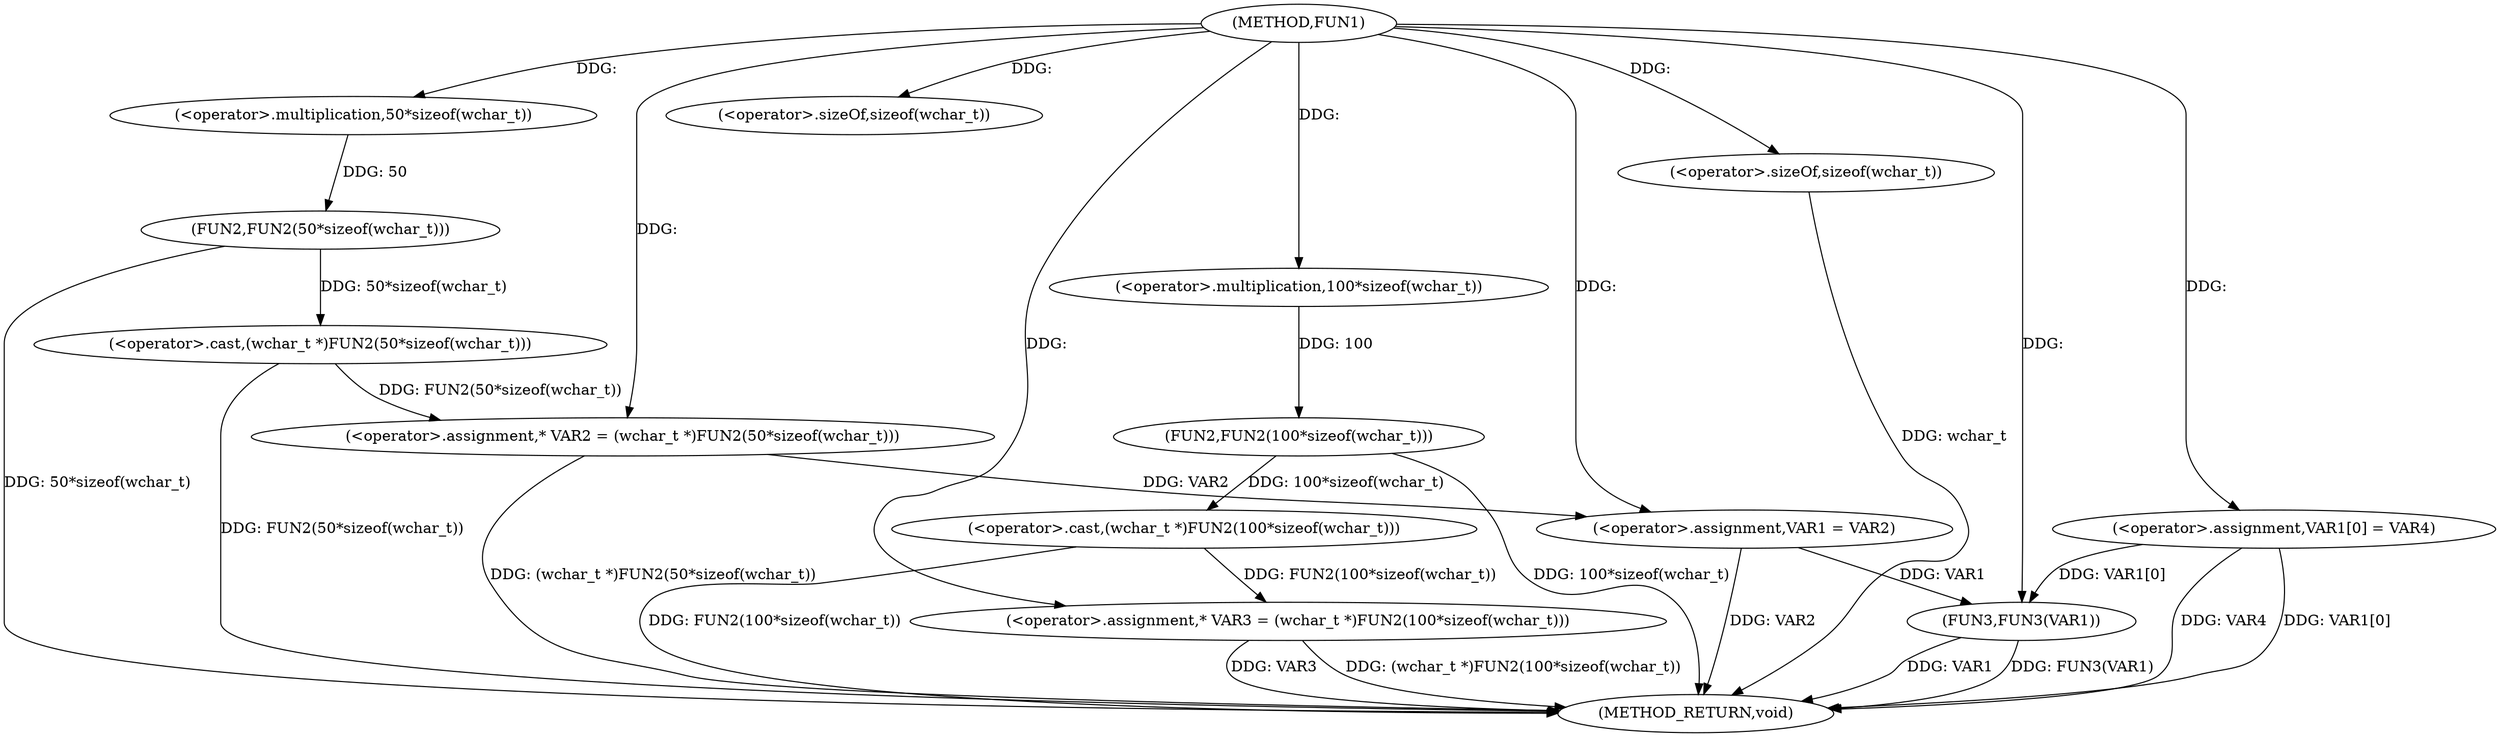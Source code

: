 digraph FUN1 {  
"1000100" [label = "(METHOD,FUN1)" ]
"1000133" [label = "(METHOD_RETURN,void)" ]
"1000104" [label = "(<operator>.assignment,* VAR2 = (wchar_t *)FUN2(50*sizeof(wchar_t)))" ]
"1000106" [label = "(<operator>.cast,(wchar_t *)FUN2(50*sizeof(wchar_t)))" ]
"1000108" [label = "(FUN2,FUN2(50*sizeof(wchar_t)))" ]
"1000109" [label = "(<operator>.multiplication,50*sizeof(wchar_t))" ]
"1000111" [label = "(<operator>.sizeOf,sizeof(wchar_t))" ]
"1000114" [label = "(<operator>.assignment,* VAR3 = (wchar_t *)FUN2(100*sizeof(wchar_t)))" ]
"1000116" [label = "(<operator>.cast,(wchar_t *)FUN2(100*sizeof(wchar_t)))" ]
"1000118" [label = "(FUN2,FUN2(100*sizeof(wchar_t)))" ]
"1000119" [label = "(<operator>.multiplication,100*sizeof(wchar_t))" ]
"1000121" [label = "(<operator>.sizeOf,sizeof(wchar_t))" ]
"1000123" [label = "(<operator>.assignment,VAR1 = VAR2)" ]
"1000126" [label = "(<operator>.assignment,VAR1[0] = VAR4)" ]
"1000131" [label = "(FUN3,FUN3(VAR1))" ]
  "1000123" -> "1000133"  [ label = "DDG: VAR2"] 
  "1000106" -> "1000133"  [ label = "DDG: FUN2(50*sizeof(wchar_t))"] 
  "1000126" -> "1000133"  [ label = "DDG: VAR1[0]"] 
  "1000116" -> "1000133"  [ label = "DDG: FUN2(100*sizeof(wchar_t))"] 
  "1000121" -> "1000133"  [ label = "DDG: wchar_t"] 
  "1000118" -> "1000133"  [ label = "DDG: 100*sizeof(wchar_t)"] 
  "1000114" -> "1000133"  [ label = "DDG: (wchar_t *)FUN2(100*sizeof(wchar_t))"] 
  "1000131" -> "1000133"  [ label = "DDG: FUN3(VAR1)"] 
  "1000126" -> "1000133"  [ label = "DDG: VAR4"] 
  "1000131" -> "1000133"  [ label = "DDG: VAR1"] 
  "1000114" -> "1000133"  [ label = "DDG: VAR3"] 
  "1000104" -> "1000133"  [ label = "DDG: (wchar_t *)FUN2(50*sizeof(wchar_t))"] 
  "1000108" -> "1000133"  [ label = "DDG: 50*sizeof(wchar_t)"] 
  "1000106" -> "1000104"  [ label = "DDG: FUN2(50*sizeof(wchar_t))"] 
  "1000100" -> "1000104"  [ label = "DDG: "] 
  "1000108" -> "1000106"  [ label = "DDG: 50*sizeof(wchar_t)"] 
  "1000109" -> "1000108"  [ label = "DDG: 50"] 
  "1000100" -> "1000109"  [ label = "DDG: "] 
  "1000100" -> "1000111"  [ label = "DDG: "] 
  "1000116" -> "1000114"  [ label = "DDG: FUN2(100*sizeof(wchar_t))"] 
  "1000100" -> "1000114"  [ label = "DDG: "] 
  "1000118" -> "1000116"  [ label = "DDG: 100*sizeof(wchar_t)"] 
  "1000119" -> "1000118"  [ label = "DDG: 100"] 
  "1000100" -> "1000119"  [ label = "DDG: "] 
  "1000100" -> "1000121"  [ label = "DDG: "] 
  "1000104" -> "1000123"  [ label = "DDG: VAR2"] 
  "1000100" -> "1000123"  [ label = "DDG: "] 
  "1000100" -> "1000126"  [ label = "DDG: "] 
  "1000126" -> "1000131"  [ label = "DDG: VAR1[0]"] 
  "1000123" -> "1000131"  [ label = "DDG: VAR1"] 
  "1000100" -> "1000131"  [ label = "DDG: "] 
}
